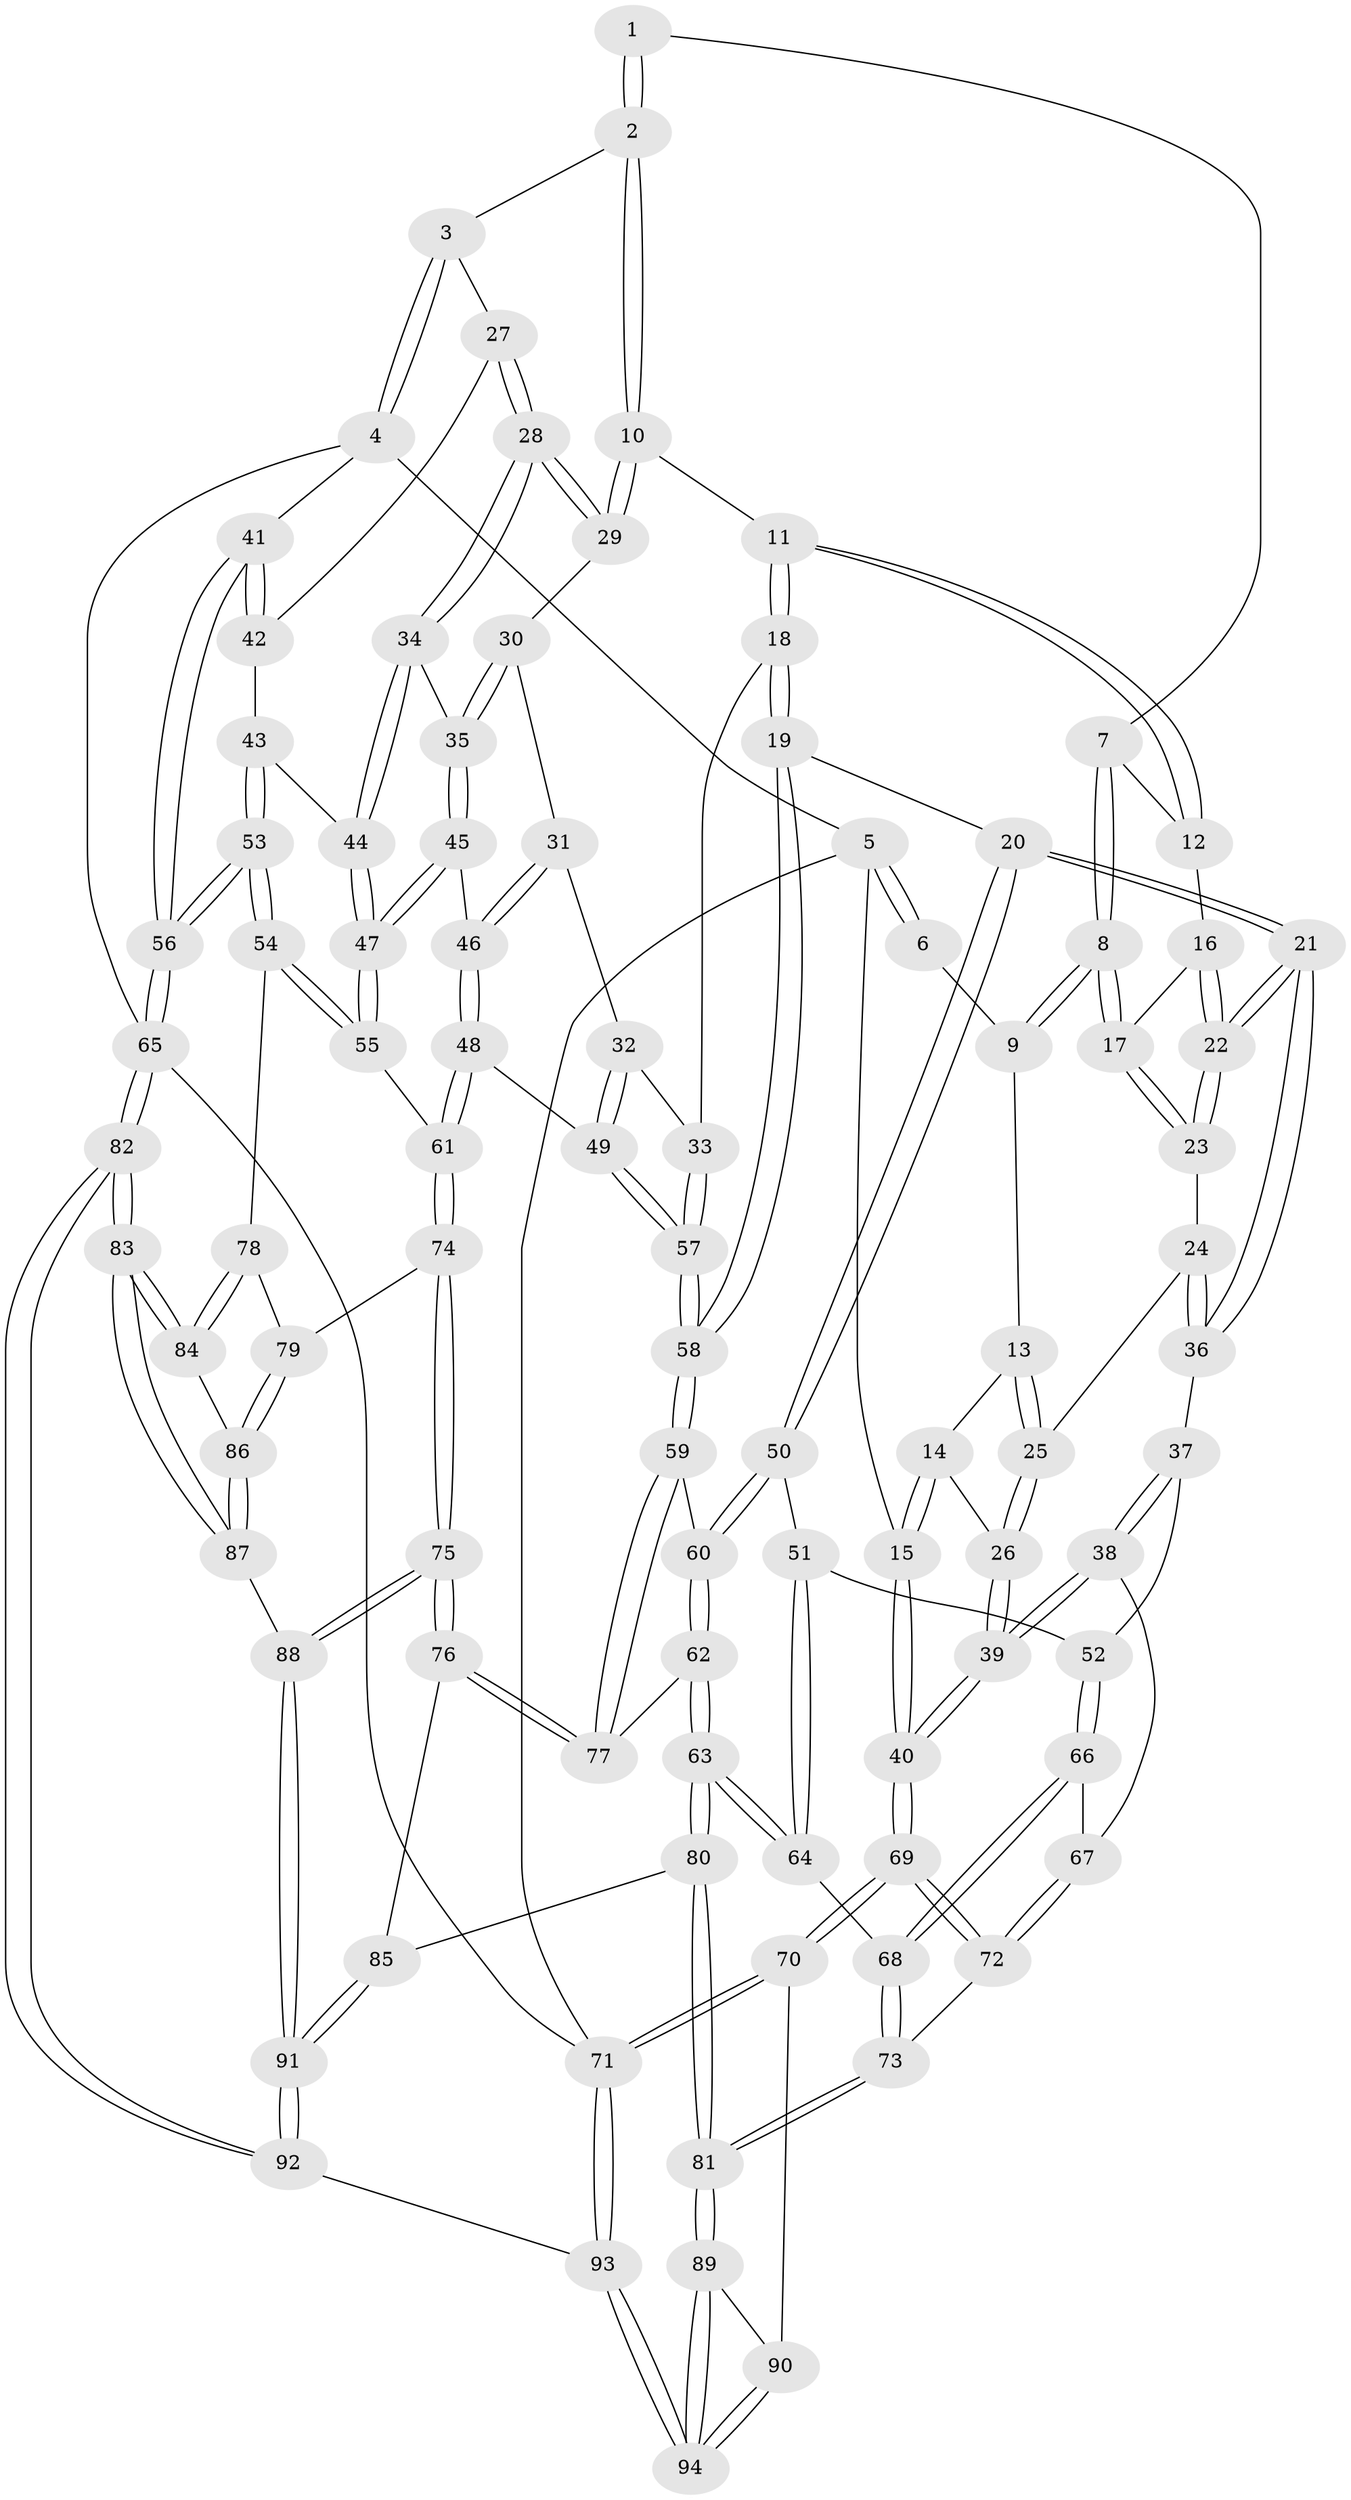 // Generated by graph-tools (version 1.1) at 2025/38/03/09/25 02:38:38]
// undirected, 94 vertices, 232 edges
graph export_dot {
graph [start="1"]
  node [color=gray90,style=filled];
  1 [pos="+0.2566400417531687+0"];
  2 [pos="+0.6340902425162026+0"];
  3 [pos="+0.9788595722278374+0"];
  4 [pos="+1+0"];
  5 [pos="+0+0"];
  6 [pos="+0+0"];
  7 [pos="+0.2509740755234282+0.03801351196313417"];
  8 [pos="+0.21502860203356594+0.11506282674245957"];
  9 [pos="+0.13885998140292605+0.09174535223224452"];
  10 [pos="+0.5928607410926333+0"];
  11 [pos="+0.511223421211468+0.05737991050635064"];
  12 [pos="+0.38021745387814826+0.09260494412610527"];
  13 [pos="+0.09569238922733804+0.11541884591419237"];
  14 [pos="+0.08787650112601662+0.11691397337440293"];
  15 [pos="+0+0.1607745710224558"];
  16 [pos="+0.35165981725025386+0.11775456422885869"];
  17 [pos="+0.22144235097129922+0.13351887559585673"];
  18 [pos="+0.4080945391176934+0.2853949124419676"];
  19 [pos="+0.3823051594802913+0.2969594415234334"];
  20 [pos="+0.3505449123653214+0.3077754559241946"];
  21 [pos="+0.3398545484998639+0.3008752402685092"];
  22 [pos="+0.3124161306794717+0.24514374883802198"];
  23 [pos="+0.22220704107631514+0.14909276470987037"];
  24 [pos="+0.14742379127256533+0.22589649207188367"];
  25 [pos="+0.14246017477386957+0.22574259034620917"];
  26 [pos="+0.10822826449147122+0.2334054532884999"];
  27 [pos="+0.855350004451155+0.21242275973258967"];
  28 [pos="+0.8164268999026055+0.25138526347456763"];
  29 [pos="+0.6282032731374066+0.10774893195221431"];
  30 [pos="+0.6271901218417127+0.16695888094917058"];
  31 [pos="+0.6176184028837927+0.26163966177763476"];
  32 [pos="+0.5450471314850389+0.3061046015075422"];
  33 [pos="+0.45549558600993506+0.3019793683181633"];
  34 [pos="+0.8144129381963467+0.2592598910943569"];
  35 [pos="+0.7700285451138911+0.2933200144913306"];
  36 [pos="+0.19991907895394814+0.31187072530888293"];
  37 [pos="+0.18977146314128432+0.32334347713424644"];
  38 [pos="+0.08285903655657066+0.4034470073584898"];
  39 [pos="+0+0.30239853393052496"];
  40 [pos="+0+0.2929329540846904"];
  41 [pos="+1+0.21632453658726455"];
  42 [pos="+0.9230759186032576+0.24519905565591232"];
  43 [pos="+0.9271374933542975+0.3373758469668931"];
  44 [pos="+0.8565325912546121+0.3194018552780801"];
  45 [pos="+0.7194152832349111+0.34603602465139843"];
  46 [pos="+0.6961058178225477+0.3533644277877464"];
  47 [pos="+0.8287110254543094+0.4111503688545247"];
  48 [pos="+0.6548160759229323+0.4534451688264307"];
  49 [pos="+0.5824929272835941+0.46590618269896356"];
  50 [pos="+0.3447472294117136+0.35098282542713083"];
  51 [pos="+0.32886148269538384+0.3698330648555952"];
  52 [pos="+0.23571461639351685+0.4406951896817273"];
  53 [pos="+1+0.4718332585232867"];
  54 [pos="+0.9182580424362973+0.5062515341632317"];
  55 [pos="+0.8605420007176641+0.4792217103468035"];
  56 [pos="+1+0.47328608043773196"];
  57 [pos="+0.5442975098222127+0.4885614448413744"];
  58 [pos="+0.531287766708821+0.5011403612852762"];
  59 [pos="+0.5203906802105785+0.5140715784417379"];
  60 [pos="+0.3788945523335751+0.41546818051172335"];
  61 [pos="+0.7103583277527642+0.5047054369636708"];
  62 [pos="+0.35093115073934805+0.5643935359540455"];
  63 [pos="+0.3317380573138079+0.5752524947430615"];
  64 [pos="+0.3014081832615238+0.5406337294398129"];
  65 [pos="+1+1"];
  66 [pos="+0.2113178777951516+0.4703942036566471"];
  67 [pos="+0.11560546351261707+0.45086198417457873"];
  68 [pos="+0.22584635681678566+0.49372092753990027"];
  69 [pos="+0+0.6562938750834081"];
  70 [pos="+0+0.7194745441997745"];
  71 [pos="+0+1"];
  72 [pos="+0.0889697402510452+0.5788711753306394"];
  73 [pos="+0.16131878037985867+0.6394187878792822"];
  74 [pos="+0.7123220304682403+0.6180919113850407"];
  75 [pos="+0.5846664214722149+0.7121488665397527"];
  76 [pos="+0.5589793724350286+0.705286252057723"];
  77 [pos="+0.5118671203936724+0.5384925639300745"];
  78 [pos="+0.8872140719726992+0.5596698829770758"];
  79 [pos="+0.746168357971192+0.6296865889326638"];
  80 [pos="+0.2798332389069734+0.7405671075425635"];
  81 [pos="+0.24244677236674847+0.7703503848649352"];
  82 [pos="+1+1"];
  83 [pos="+1+1"];
  84 [pos="+0.8705020751456469+0.7249075037991352"];
  85 [pos="+0.5348723334451309+0.7186933759935891"];
  86 [pos="+0.7781439685701362+0.6676062092469702"];
  87 [pos="+0.7002736718150195+0.8291810639490987"];
  88 [pos="+0.6701392313975164+0.8138486212488102"];
  89 [pos="+0.2409538182227138+0.7737871809739432"];
  90 [pos="+0+0.7262480887404636"];
  91 [pos="+0.43351593245816933+1"];
  92 [pos="+0.42653309916607807+1"];
  93 [pos="+0.2646661683960396+1"];
  94 [pos="+0.2489464193617621+0.9778355916723651"];
  1 -- 2;
  1 -- 2;
  1 -- 7;
  2 -- 3;
  2 -- 10;
  2 -- 10;
  3 -- 4;
  3 -- 4;
  3 -- 27;
  4 -- 5;
  4 -- 41;
  4 -- 65;
  5 -- 6;
  5 -- 6;
  5 -- 15;
  5 -- 71;
  6 -- 9;
  7 -- 8;
  7 -- 8;
  7 -- 12;
  8 -- 9;
  8 -- 9;
  8 -- 17;
  8 -- 17;
  9 -- 13;
  10 -- 11;
  10 -- 29;
  10 -- 29;
  11 -- 12;
  11 -- 12;
  11 -- 18;
  11 -- 18;
  12 -- 16;
  13 -- 14;
  13 -- 25;
  13 -- 25;
  14 -- 15;
  14 -- 15;
  14 -- 26;
  15 -- 40;
  15 -- 40;
  16 -- 17;
  16 -- 22;
  16 -- 22;
  17 -- 23;
  17 -- 23;
  18 -- 19;
  18 -- 19;
  18 -- 33;
  19 -- 20;
  19 -- 58;
  19 -- 58;
  20 -- 21;
  20 -- 21;
  20 -- 50;
  20 -- 50;
  21 -- 22;
  21 -- 22;
  21 -- 36;
  21 -- 36;
  22 -- 23;
  22 -- 23;
  23 -- 24;
  24 -- 25;
  24 -- 36;
  24 -- 36;
  25 -- 26;
  25 -- 26;
  26 -- 39;
  26 -- 39;
  27 -- 28;
  27 -- 28;
  27 -- 42;
  28 -- 29;
  28 -- 29;
  28 -- 34;
  28 -- 34;
  29 -- 30;
  30 -- 31;
  30 -- 35;
  30 -- 35;
  31 -- 32;
  31 -- 46;
  31 -- 46;
  32 -- 33;
  32 -- 49;
  32 -- 49;
  33 -- 57;
  33 -- 57;
  34 -- 35;
  34 -- 44;
  34 -- 44;
  35 -- 45;
  35 -- 45;
  36 -- 37;
  37 -- 38;
  37 -- 38;
  37 -- 52;
  38 -- 39;
  38 -- 39;
  38 -- 67;
  39 -- 40;
  39 -- 40;
  40 -- 69;
  40 -- 69;
  41 -- 42;
  41 -- 42;
  41 -- 56;
  41 -- 56;
  42 -- 43;
  43 -- 44;
  43 -- 53;
  43 -- 53;
  44 -- 47;
  44 -- 47;
  45 -- 46;
  45 -- 47;
  45 -- 47;
  46 -- 48;
  46 -- 48;
  47 -- 55;
  47 -- 55;
  48 -- 49;
  48 -- 61;
  48 -- 61;
  49 -- 57;
  49 -- 57;
  50 -- 51;
  50 -- 60;
  50 -- 60;
  51 -- 52;
  51 -- 64;
  51 -- 64;
  52 -- 66;
  52 -- 66;
  53 -- 54;
  53 -- 54;
  53 -- 56;
  53 -- 56;
  54 -- 55;
  54 -- 55;
  54 -- 78;
  55 -- 61;
  56 -- 65;
  56 -- 65;
  57 -- 58;
  57 -- 58;
  58 -- 59;
  58 -- 59;
  59 -- 60;
  59 -- 77;
  59 -- 77;
  60 -- 62;
  60 -- 62;
  61 -- 74;
  61 -- 74;
  62 -- 63;
  62 -- 63;
  62 -- 77;
  63 -- 64;
  63 -- 64;
  63 -- 80;
  63 -- 80;
  64 -- 68;
  65 -- 82;
  65 -- 82;
  65 -- 71;
  66 -- 67;
  66 -- 68;
  66 -- 68;
  67 -- 72;
  67 -- 72;
  68 -- 73;
  68 -- 73;
  69 -- 70;
  69 -- 70;
  69 -- 72;
  69 -- 72;
  70 -- 71;
  70 -- 71;
  70 -- 90;
  71 -- 93;
  71 -- 93;
  72 -- 73;
  73 -- 81;
  73 -- 81;
  74 -- 75;
  74 -- 75;
  74 -- 79;
  75 -- 76;
  75 -- 76;
  75 -- 88;
  75 -- 88;
  76 -- 77;
  76 -- 77;
  76 -- 85;
  78 -- 79;
  78 -- 84;
  78 -- 84;
  79 -- 86;
  79 -- 86;
  80 -- 81;
  80 -- 81;
  80 -- 85;
  81 -- 89;
  81 -- 89;
  82 -- 83;
  82 -- 83;
  82 -- 92;
  82 -- 92;
  83 -- 84;
  83 -- 84;
  83 -- 87;
  83 -- 87;
  84 -- 86;
  85 -- 91;
  85 -- 91;
  86 -- 87;
  86 -- 87;
  87 -- 88;
  88 -- 91;
  88 -- 91;
  89 -- 90;
  89 -- 94;
  89 -- 94;
  90 -- 94;
  90 -- 94;
  91 -- 92;
  91 -- 92;
  92 -- 93;
  93 -- 94;
  93 -- 94;
}
